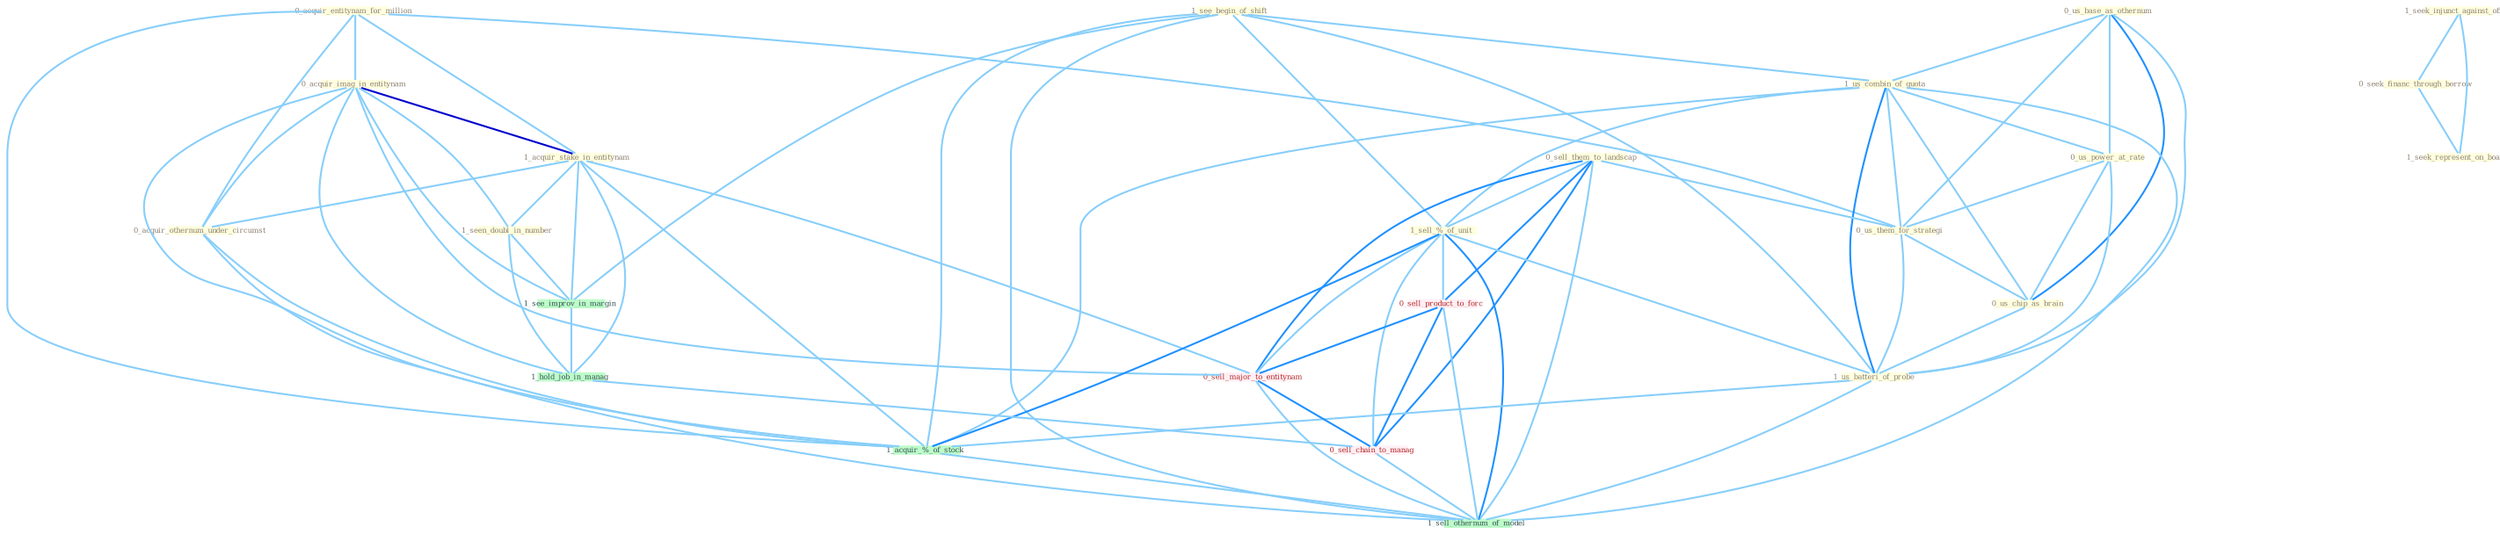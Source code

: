 Graph G{ 
    node
    [shape=polygon,style=filled,width=.5,height=.06,color="#BDFCC9",fixedsize=true,fontsize=4,
    fontcolor="#2f4f4f"];
    {node
    [color="#ffffe0", fontcolor="#8b7d6b"] "0_acquir_entitynam_for_million " "0_us_base_as_othernum " "1_seek_injunct_against_offer " "1_see_begin_of_shift " "0_seek_financ_through_borrow " "0_acquir_imag_in_entitynam " "1_us_combin_of_quota " "0_sell_them_to_landscap " "1_acquir_stake_in_entitynam " "0_us_power_at_rate " "0_us_them_for_strategi " "0_us_chip_as_brain " "1_sell_%_of_unit " "1_us_batteri_of_probe " "1_seek_represent_on_board " "1_seen_doubl_in_number " "0_acquir_othernum_under_circumst "}
{node [color="#fff0f5", fontcolor="#b22222"] "0_sell_product_to_forc " "0_sell_major_to_entitynam " "0_sell_chain_to_manag "}
edge [color="#B0E2FF"];

	"0_acquir_entitynam_for_million " -- "0_acquir_imag_in_entitynam " [w="1", color="#87cefa" ];
	"0_acquir_entitynam_for_million " -- "1_acquir_stake_in_entitynam " [w="1", color="#87cefa" ];
	"0_acquir_entitynam_for_million " -- "0_us_them_for_strategi " [w="1", color="#87cefa" ];
	"0_acquir_entitynam_for_million " -- "0_acquir_othernum_under_circumst " [w="1", color="#87cefa" ];
	"0_acquir_entitynam_for_million " -- "1_acquir_%_of_stock " [w="1", color="#87cefa" ];
	"0_us_base_as_othernum " -- "1_us_combin_of_quota " [w="1", color="#87cefa" ];
	"0_us_base_as_othernum " -- "0_us_power_at_rate " [w="1", color="#87cefa" ];
	"0_us_base_as_othernum " -- "0_us_them_for_strategi " [w="1", color="#87cefa" ];
	"0_us_base_as_othernum " -- "0_us_chip_as_brain " [w="2", color="#1e90ff" , len=0.8];
	"0_us_base_as_othernum " -- "1_us_batteri_of_probe " [w="1", color="#87cefa" ];
	"1_seek_injunct_against_offer " -- "0_seek_financ_through_borrow " [w="1", color="#87cefa" ];
	"1_seek_injunct_against_offer " -- "1_seek_represent_on_board " [w="1", color="#87cefa" ];
	"1_see_begin_of_shift " -- "1_us_combin_of_quota " [w="1", color="#87cefa" ];
	"1_see_begin_of_shift " -- "1_sell_%_of_unit " [w="1", color="#87cefa" ];
	"1_see_begin_of_shift " -- "1_us_batteri_of_probe " [w="1", color="#87cefa" ];
	"1_see_begin_of_shift " -- "1_see_improv_in_margin " [w="1", color="#87cefa" ];
	"1_see_begin_of_shift " -- "1_acquir_%_of_stock " [w="1", color="#87cefa" ];
	"1_see_begin_of_shift " -- "1_sell_othernum_of_model " [w="1", color="#87cefa" ];
	"0_seek_financ_through_borrow " -- "1_seek_represent_on_board " [w="1", color="#87cefa" ];
	"0_acquir_imag_in_entitynam " -- "1_acquir_stake_in_entitynam " [w="3", color="#0000cd" , len=0.6];
	"0_acquir_imag_in_entitynam " -- "1_seen_doubl_in_number " [w="1", color="#87cefa" ];
	"0_acquir_imag_in_entitynam " -- "0_acquir_othernum_under_circumst " [w="1", color="#87cefa" ];
	"0_acquir_imag_in_entitynam " -- "1_see_improv_in_margin " [w="1", color="#87cefa" ];
	"0_acquir_imag_in_entitynam " -- "1_acquir_%_of_stock " [w="1", color="#87cefa" ];
	"0_acquir_imag_in_entitynam " -- "1_hold_job_in_manag " [w="1", color="#87cefa" ];
	"0_acquir_imag_in_entitynam " -- "0_sell_major_to_entitynam " [w="1", color="#87cefa" ];
	"1_us_combin_of_quota " -- "0_us_power_at_rate " [w="1", color="#87cefa" ];
	"1_us_combin_of_quota " -- "0_us_them_for_strategi " [w="1", color="#87cefa" ];
	"1_us_combin_of_quota " -- "0_us_chip_as_brain " [w="1", color="#87cefa" ];
	"1_us_combin_of_quota " -- "1_sell_%_of_unit " [w="1", color="#87cefa" ];
	"1_us_combin_of_quota " -- "1_us_batteri_of_probe " [w="2", color="#1e90ff" , len=0.8];
	"1_us_combin_of_quota " -- "1_acquir_%_of_stock " [w="1", color="#87cefa" ];
	"1_us_combin_of_quota " -- "1_sell_othernum_of_model " [w="1", color="#87cefa" ];
	"0_sell_them_to_landscap " -- "0_us_them_for_strategi " [w="1", color="#87cefa" ];
	"0_sell_them_to_landscap " -- "1_sell_%_of_unit " [w="1", color="#87cefa" ];
	"0_sell_them_to_landscap " -- "0_sell_product_to_forc " [w="2", color="#1e90ff" , len=0.8];
	"0_sell_them_to_landscap " -- "0_sell_major_to_entitynam " [w="2", color="#1e90ff" , len=0.8];
	"0_sell_them_to_landscap " -- "0_sell_chain_to_manag " [w="2", color="#1e90ff" , len=0.8];
	"0_sell_them_to_landscap " -- "1_sell_othernum_of_model " [w="1", color="#87cefa" ];
	"1_acquir_stake_in_entitynam " -- "1_seen_doubl_in_number " [w="1", color="#87cefa" ];
	"1_acquir_stake_in_entitynam " -- "0_acquir_othernum_under_circumst " [w="1", color="#87cefa" ];
	"1_acquir_stake_in_entitynam " -- "1_see_improv_in_margin " [w="1", color="#87cefa" ];
	"1_acquir_stake_in_entitynam " -- "1_acquir_%_of_stock " [w="1", color="#87cefa" ];
	"1_acquir_stake_in_entitynam " -- "1_hold_job_in_manag " [w="1", color="#87cefa" ];
	"1_acquir_stake_in_entitynam " -- "0_sell_major_to_entitynam " [w="1", color="#87cefa" ];
	"0_us_power_at_rate " -- "0_us_them_for_strategi " [w="1", color="#87cefa" ];
	"0_us_power_at_rate " -- "0_us_chip_as_brain " [w="1", color="#87cefa" ];
	"0_us_power_at_rate " -- "1_us_batteri_of_probe " [w="1", color="#87cefa" ];
	"0_us_them_for_strategi " -- "0_us_chip_as_brain " [w="1", color="#87cefa" ];
	"0_us_them_for_strategi " -- "1_us_batteri_of_probe " [w="1", color="#87cefa" ];
	"0_us_chip_as_brain " -- "1_us_batteri_of_probe " [w="1", color="#87cefa" ];
	"1_sell_%_of_unit " -- "1_us_batteri_of_probe " [w="1", color="#87cefa" ];
	"1_sell_%_of_unit " -- "1_acquir_%_of_stock " [w="2", color="#1e90ff" , len=0.8];
	"1_sell_%_of_unit " -- "0_sell_product_to_forc " [w="1", color="#87cefa" ];
	"1_sell_%_of_unit " -- "0_sell_major_to_entitynam " [w="1", color="#87cefa" ];
	"1_sell_%_of_unit " -- "0_sell_chain_to_manag " [w="1", color="#87cefa" ];
	"1_sell_%_of_unit " -- "1_sell_othernum_of_model " [w="2", color="#1e90ff" , len=0.8];
	"1_us_batteri_of_probe " -- "1_acquir_%_of_stock " [w="1", color="#87cefa" ];
	"1_us_batteri_of_probe " -- "1_sell_othernum_of_model " [w="1", color="#87cefa" ];
	"1_seen_doubl_in_number " -- "1_see_improv_in_margin " [w="1", color="#87cefa" ];
	"1_seen_doubl_in_number " -- "1_hold_job_in_manag " [w="1", color="#87cefa" ];
	"0_acquir_othernum_under_circumst " -- "1_acquir_%_of_stock " [w="1", color="#87cefa" ];
	"0_acquir_othernum_under_circumst " -- "1_sell_othernum_of_model " [w="1", color="#87cefa" ];
	"1_see_improv_in_margin " -- "1_hold_job_in_manag " [w="1", color="#87cefa" ];
	"1_acquir_%_of_stock " -- "1_sell_othernum_of_model " [w="1", color="#87cefa" ];
	"1_hold_job_in_manag " -- "0_sell_chain_to_manag " [w="1", color="#87cefa" ];
	"0_sell_product_to_forc " -- "0_sell_major_to_entitynam " [w="2", color="#1e90ff" , len=0.8];
	"0_sell_product_to_forc " -- "0_sell_chain_to_manag " [w="2", color="#1e90ff" , len=0.8];
	"0_sell_product_to_forc " -- "1_sell_othernum_of_model " [w="1", color="#87cefa" ];
	"0_sell_major_to_entitynam " -- "0_sell_chain_to_manag " [w="2", color="#1e90ff" , len=0.8];
	"0_sell_major_to_entitynam " -- "1_sell_othernum_of_model " [w="1", color="#87cefa" ];
	"0_sell_chain_to_manag " -- "1_sell_othernum_of_model " [w="1", color="#87cefa" ];
}